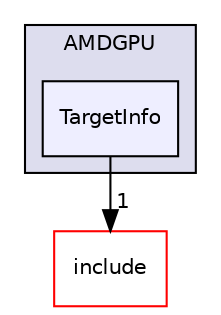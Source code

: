 digraph "lib/Target/AMDGPU/TargetInfo" {
  bgcolor=transparent;
  compound=true
  node [ fontsize="10", fontname="Helvetica"];
  edge [ labelfontsize="10", labelfontname="Helvetica"];
  subgraph clusterdir_447ce995d6e35417de5ec3060e97c93e {
    graph [ bgcolor="#ddddee", pencolor="black", label="AMDGPU" fontname="Helvetica", fontsize="10", URL="dir_447ce995d6e35417de5ec3060e97c93e.html"]
  dir_c9171f2c0f5e8c5077bd9fc5c6f70647 [shape=box, label="TargetInfo", style="filled", fillcolor="#eeeeff", pencolor="black", URL="dir_c9171f2c0f5e8c5077bd9fc5c6f70647.html"];
  }
  dir_d44c64559bbebec7f509842c48db8b23 [shape=box label="include" color="red" URL="dir_d44c64559bbebec7f509842c48db8b23.html"];
  dir_c9171f2c0f5e8c5077bd9fc5c6f70647->dir_d44c64559bbebec7f509842c48db8b23 [headlabel="1", labeldistance=1.5 headhref="dir_000106_000001.html"];
}
